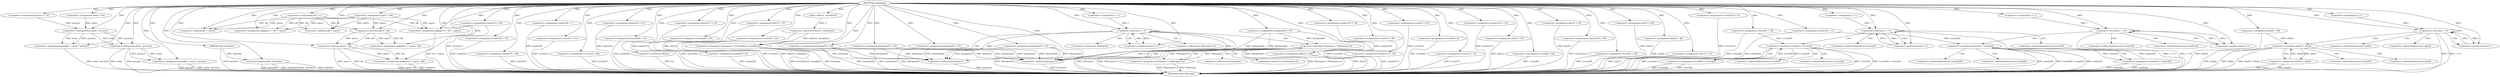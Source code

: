 digraph vwsghpgh {  
"2859245331425670567" [label = "(METHOD,vwsghpgh)" ]
"2859245331425670932" [label = "(METHOD_RETURN,void)" ]
"2859245331425670568" [label = "(PARAM,char* famwbm)" ]
"2859245331425670571" [label = "(<operator>.assignment,awim = 46)" ]
"2859245331425670575" [label = "(<operator>.assignment,gvuutnv = 32)" ]
"2859245331425670579" [label = "(<operator>.assignment,wpvtz = 69)" ]
"2859245331425670583" [label = "(<operator>.assignment,tonzlzc[0] = 13)" ]
"2859245331425670589" [label = "(<operator>.assignment,tonzlzc[1] = 64)" ]
"2859245331425670596" [label = "(<operator>.assignment,dlt = 1)" ]
"2859245331425670602" [label = "(strcpy,strcpy(qowxzjdc, famwbm))" ]
"2859245331425670605" [label = "(<operator>.assignment,gyjrcgfw = awim * gvuutnv)" ]
"2859245331425670607" [label = "(<operator>.multiplication,awim * gvuutnv)" ]
"2859245331425670610" [label = "(<operator>.assignment,tonzlzc[2] = 18)" ]
"2859245331425670615" [label = "(<operator>.assignment,eby[0] = 94)" ]
"2859245331425670620" [label = "(<operator>.assignment,gyjrcgfw = awim - gvuutnv)" ]
"2859245331425670622" [label = "(<operator>.subtraction,awim - gvuutnv)" ]
"2859245331425670625" [label = "(<operator>.assignment,vrvuxr[0] = 58)" ]
"2859245331425670630" [label = "(<operator>.assignment,tonzlzc[3] = 68)" ]
"2859245331425670635" [label = "(<operator>.assignment,wgkgpvve = dlt + wpvtz)" ]
"2859245331425670637" [label = "(<operator>.addition,dlt + wpvtz)" ]
"2859245331425670640" [label = "(<operator>.assignment,tonzlzc[4] = 7)" ]
"2859245331425670645" [label = "(<operator>.assignment,wgkgpvve = dlt + wpvtz)" ]
"2859245331425670647" [label = "(<operator>.addition,dlt + wpvtz)" ]
"2859245331425670650" [label = "(<operator>.assignment,vrvuxr[1] = 53)" ]
"2859245331425670655" [label = "(<operator>.assignment,vrvuxr[2] = 44)" ]
"2859245331425670660" [label = "(<operator>.assignment,wgkgpvve = wpvtz / dlt)" ]
"2859245331425670662" [label = "(<operator>.division,wpvtz / dlt)" ]
"2859245331425670665" [label = "(<operator>.assignment,tonzlzc[5] = 91)" ]
"2859245331425670671" [label = "(<operator>.assignment,tonzlzc[6] = 31)" ]
"2859245331425670676" [label = "(<operator>.assignment,limtepzm = (int*)calloc(5, sizeof(int)))" ]
"2859245331425670678" [label = "(<operator>.cast,(int*)calloc(5, sizeof(int)))" ]
"2859245331425670680" [label = "(calloc,calloc(5, sizeof(int)))" ]
"2859245331425670682" [label = "(<operator>.sizeOf,sizeof(int))" ]
"2859245331425670684" [label = "(<operator>.assignment,limtepzm[0] = 95)" ]
"2859245331425670689" [label = "(<operator>.assignment,wgkgpvve = wpvtz / dlt)" ]
"2859245331425670691" [label = "(<operator>.division,wpvtz / dlt)" ]
"2859245331425670694" [label = "(<operator>.assignment,limtepzm[1] = 56)" ]
"2859245331425670699" [label = "(<operator>.assignment,tonzlzc[7] = 52)" ]
"2859245331425670704" [label = "(<operator>.assignment,tonzlzc[8] = 65)" ]
"2859245331425670709" [label = "(<operator>.assignment,tonzlzc[9] = 8)" ]
"2859245331425670714" [label = "(<operator>.assignment,limtepzm[2] = 20)" ]
"2859245331425670719" [label = "(<operator>.assignment,eby[1] = 74)" ]
"2859245331425670724" [label = "(<operator>.assignment,vrvuxr[3] = 35)" ]
"2859245331425670729" [label = "(<operator>.assignment,limtepzm[3] = 72)" ]
"2859245331425670734" [label = "(<operator>.assignment,eby[2] = 100)" ]
"2859245331425670739" [label = "(<operator>.assignment,tonzlzc[10] = 18)" ]
"2859245331425670744" [label = "(<operator>.assignment,vrvuxr[4] = 80)" ]
"2859245331425670749" [label = "(<operator>.assignment,tonzlzc[11] = 20)" ]
"2859245331425670754" [label = "(<operator>.assignment,vrvuxr[5] = 87)" ]
"2859245331425670759" [label = "(<operator>.assignment,vrvuxr[6] = 6)" ]
"2859245331425670764" [label = "(<operator>.assignment,vrvuxr[7] = 41)" ]
"2859245331425670769" [label = "(<operator>.assignment,tonzlzc[12] = 15)" ]
"2859245331425670774" [label = "(<operator>.assignment,eby[3] = 81)" ]
"2859245331425670779" [label = "(<operator>.assignment,vrvuxr[8] = 64)" ]
"2859245331425670784" [label = "(<operator>.assignment,eby[4] = 50)" ]
"2859245331425670789" [label = "(<operator>.assignment,limtepzm[4] = 41)" ]
"2859245331425670794" [label = "(<operator>.assignment,tonzlzc[13] = 95)" ]
"2859245331425670799" [label = "(<operator>.assignment,vrvuxr[9] = 43)" ]
"2859245331425670804" [label = "(<operator>.assignment,eby[5] = 90)" ]
"2859245331425670809" [label = "(<operator>.assignment,eby[6] = 48)" ]
"2859245331425670816" [label = "(<operator>.assignment,i = 1)" ]
"2859245331425670819" [label = "(<operator>.lessThan,i < 5)" ]
"2859245331425670822" [label = "(<operator>.postIncrement,i++)" ]
"2859245331425670826" [label = "(<operator>.lessThan,*limtepzm < *(limtepzm+i))" ]
"2859245331425670830" [label = "(<operator>.addition,limtepzm+i)" ]
"2859245331425670834" [label = "(<operator>.assignment,*limtepzm = *(limtepzm+i))" ]
"2859245331425670838" [label = "(<operator>.addition,limtepzm+i)" ]
"2859245331425670841" [label = "(<operator>.assignment,eby[7] = 72)" ]
"2859245331425670846" [label = "(<operator>.assignment,vrvuxr[10] = 41)" ]
"2859245331425670853" [label = "(<operator>.assignment,i = 1)" ]
"2859245331425670856" [label = "(<operator>.lessThan,i < 11)" ]
"2859245331425670859" [label = "(<operator>.postIncrement,i++)" ]
"2859245331425670863" [label = "(<operator>.lessThan,vrvuxr[0] < vrvuxr[i])" ]
"2859245331425670871" [label = "(<operator>.assignment,vrvuxr[0] = vrvuxr[i])" ]
"2859245331425670880" [label = "(<operator>.assignment,i = 1)" ]
"2859245331425670883" [label = "(<operator>.lessThan,i < 14)" ]
"2859245331425670886" [label = "(<operator>.postIncrement,i++)" ]
"2859245331425670890" [label = "(<operator>.lessThan,tonzlzc[0] < tonzlzc[i])" ]
"2859245331425670898" [label = "(<operator>.assignment,tonzlzc[0] = tonzlzc[i])" ]
"2859245331425670907" [label = "(<operator>.assignment,i = 1)" ]
"2859245331425670910" [label = "(<operator>.lessThan,i < 8)" ]
"2859245331425670913" [label = "(<operator>.postIncrement,i++)" ]
"2859245331425670917" [label = "(<operator>.lessThan,eby[0] < eby[i])" ]
"2859245331425670925" [label = "(<operator>.assignment,eby[0] = eby[i])" ]
"2859245331425670827" [label = "(<operator>.indirection,*limtepzm)" ]
"2859245331425670829" [label = "(<operator>.indirection,*(limtepzm+i))" ]
"2859245331425670835" [label = "(<operator>.indirection,*limtepzm)" ]
"2859245331425670837" [label = "(<operator>.indirection,*(limtepzm+i))" ]
"2859245331425670864" [label = "(<operator>.indirectIndexAccess,vrvuxr[0])" ]
"2859245331425670867" [label = "(<operator>.indirectIndexAccess,vrvuxr[i])" ]
"2859245331425670872" [label = "(<operator>.indirectIndexAccess,vrvuxr[0])" ]
"2859245331425670875" [label = "(<operator>.indirectIndexAccess,vrvuxr[i])" ]
"2859245331425670891" [label = "(<operator>.indirectIndexAccess,tonzlzc[0])" ]
"2859245331425670894" [label = "(<operator>.indirectIndexAccess,tonzlzc[i])" ]
"2859245331425670899" [label = "(<operator>.indirectIndexAccess,tonzlzc[0])" ]
"2859245331425670902" [label = "(<operator>.indirectIndexAccess,tonzlzc[i])" ]
"2859245331425670918" [label = "(<operator>.indirectIndexAccess,eby[0])" ]
"2859245331425670921" [label = "(<operator>.indirectIndexAccess,eby[i])" ]
"2859245331425670926" [label = "(<operator>.indirectIndexAccess,eby[0])" ]
"2859245331425670929" [label = "(<operator>.indirectIndexAccess,eby[i])" ]
  "2859245331425670709" -> "2859245331425670932"  [ label = "DDG: tonzlzc[9]"] 
  "2859245331425670826" -> "2859245331425670932"  [ label = "DDG: *limtepzm < *(limtepzm+i)"] 
  "2859245331425670890" -> "2859245331425670932"  [ label = "DDG: tonzlzc[0]"] 
  "2859245331425670622" -> "2859245331425670932"  [ label = "DDG: awim"] 
  "2859245331425670883" -> "2859245331425670932"  [ label = "DDG: i < 14"] 
  "2859245331425670620" -> "2859245331425670932"  [ label = "DDG: gyjrcgfw"] 
  "2859245331425670671" -> "2859245331425670932"  [ label = "DDG: tonzlzc[6]"] 
  "2859245331425670676" -> "2859245331425670932"  [ label = "DDG: (int*)calloc(5, sizeof(int))"] 
  "2859245331425670834" -> "2859245331425670932"  [ label = "DDG: *(limtepzm+i)"] 
  "2859245331425670691" -> "2859245331425670932"  [ label = "DDG: wpvtz"] 
  "2859245331425670764" -> "2859245331425670932"  [ label = "DDG: vrvuxr[7]"] 
  "2859245331425670826" -> "2859245331425670932"  [ label = "DDG: *limtepzm"] 
  "2859245331425670784" -> "2859245331425670932"  [ label = "DDG: eby[4]"] 
  "2859245331425670898" -> "2859245331425670932"  [ label = "DDG: tonzlzc[i]"] 
  "2859245331425670863" -> "2859245331425670932"  [ label = "DDG: vrvuxr[0]"] 
  "2859245331425670694" -> "2859245331425670932"  [ label = "DDG: limtepzm[1]"] 
  "2859245331425670650" -> "2859245331425670932"  [ label = "DDG: vrvuxr[1]"] 
  "2859245331425670724" -> "2859245331425670932"  [ label = "DDG: vrvuxr[3]"] 
  "2859245331425670684" -> "2859245331425670932"  [ label = "DDG: limtepzm[0]"] 
  "2859245331425670583" -> "2859245331425670932"  [ label = "DDG: tonzlzc[0]"] 
  "2859245331425670739" -> "2859245331425670932"  [ label = "DDG: tonzlzc[10]"] 
  "2859245331425670779" -> "2859245331425670932"  [ label = "DDG: vrvuxr[8]"] 
  "2859245331425670704" -> "2859245331425670932"  [ label = "DDG: tonzlzc[8]"] 
  "2859245331425670925" -> "2859245331425670932"  [ label = "DDG: eby[0]"] 
  "2859245331425670774" -> "2859245331425670932"  [ label = "DDG: eby[3]"] 
  "2859245331425670676" -> "2859245331425670932"  [ label = "DDG: limtepzm"] 
  "2859245331425670890" -> "2859245331425670932"  [ label = "DDG: tonzlzc[0] < tonzlzc[i]"] 
  "2859245331425670691" -> "2859245331425670932"  [ label = "DDG: dlt"] 
  "2859245331425670925" -> "2859245331425670932"  [ label = "DDG: eby[i]"] 
  "2859245331425670863" -> "2859245331425670932"  [ label = "DDG: vrvuxr[0] < vrvuxr[i]"] 
  "2859245331425670682" -> "2859245331425670932"  [ label = "DDG: int"] 
  "2859245331425670856" -> "2859245331425670932"  [ label = "DDG: i < 11"] 
  "2859245331425670834" -> "2859245331425670932"  [ label = "DDG: *limtepzm"] 
  "2859245331425670863" -> "2859245331425670932"  [ label = "DDG: vrvuxr[i]"] 
  "2859245331425670910" -> "2859245331425670932"  [ label = "DDG: i"] 
  "2859245331425670610" -> "2859245331425670932"  [ label = "DDG: tonzlzc[2]"] 
  "2859245331425670734" -> "2859245331425670932"  [ label = "DDG: eby[2]"] 
  "2859245331425670645" -> "2859245331425670932"  [ label = "DDG: dlt + wpvtz"] 
  "2859245331425670917" -> "2859245331425670932"  [ label = "DDG: eby[0]"] 
  "2859245331425670917" -> "2859245331425670932"  [ label = "DDG: eby[i]"] 
  "2859245331425670602" -> "2859245331425670932"  [ label = "DDG: strcpy(qowxzjdc, famwbm)"] 
  "2859245331425670809" -> "2859245331425670932"  [ label = "DDG: eby[6]"] 
  "2859245331425670615" -> "2859245331425670932"  [ label = "DDG: eby[0]"] 
  "2859245331425670729" -> "2859245331425670932"  [ label = "DDG: limtepzm[3]"] 
  "2859245331425670665" -> "2859245331425670932"  [ label = "DDG: tonzlzc[5]"] 
  "2859245331425670871" -> "2859245331425670932"  [ label = "DDG: vrvuxr[i]"] 
  "2859245331425670871" -> "2859245331425670932"  [ label = "DDG: vrvuxr[0]"] 
  "2859245331425670838" -> "2859245331425670932"  [ label = "DDG: limtepzm"] 
  "2859245331425670699" -> "2859245331425670932"  [ label = "DDG: tonzlzc[7]"] 
  "2859245331425670769" -> "2859245331425670932"  [ label = "DDG: tonzlzc[12]"] 
  "2859245331425670898" -> "2859245331425670932"  [ label = "DDG: tonzlzc[0]"] 
  "2859245331425670830" -> "2859245331425670932"  [ label = "DDG: limtepzm"] 
  "2859245331425670846" -> "2859245331425670932"  [ label = "DDG: vrvuxr[10]"] 
  "2859245331425670602" -> "2859245331425670932"  [ label = "DDG: famwbm"] 
  "2859245331425670754" -> "2859245331425670932"  [ label = "DDG: vrvuxr[5]"] 
  "2859245331425670640" -> "2859245331425670932"  [ label = "DDG: tonzlzc[4]"] 
  "2859245331425670841" -> "2859245331425670932"  [ label = "DDG: eby[7]"] 
  "2859245331425670759" -> "2859245331425670932"  [ label = "DDG: vrvuxr[6]"] 
  "2859245331425670826" -> "2859245331425670932"  [ label = "DDG: *(limtepzm+i)"] 
  "2859245331425670719" -> "2859245331425670932"  [ label = "DDG: eby[1]"] 
  "2859245331425670804" -> "2859245331425670932"  [ label = "DDG: eby[5]"] 
  "2859245331425670910" -> "2859245331425670932"  [ label = "DDG: i < 8"] 
  "2859245331425670678" -> "2859245331425670932"  [ label = "DDG: calloc(5, sizeof(int))"] 
  "2859245331425670620" -> "2859245331425670932"  [ label = "DDG: awim - gvuutnv"] 
  "2859245331425670714" -> "2859245331425670932"  [ label = "DDG: limtepzm[2]"] 
  "2859245331425670605" -> "2859245331425670932"  [ label = "DDG: awim * gvuutnv"] 
  "2859245331425670819" -> "2859245331425670932"  [ label = "DDG: i < 5"] 
  "2859245331425670602" -> "2859245331425670932"  [ label = "DDG: qowxzjdc"] 
  "2859245331425670689" -> "2859245331425670932"  [ label = "DDG: wpvtz / dlt"] 
  "2859245331425670749" -> "2859245331425670932"  [ label = "DDG: tonzlzc[11]"] 
  "2859245331425670568" -> "2859245331425670932"  [ label = "DDG: famwbm"] 
  "2859245331425670625" -> "2859245331425670932"  [ label = "DDG: vrvuxr[0]"] 
  "2859245331425670799" -> "2859245331425670932"  [ label = "DDG: vrvuxr[9]"] 
  "2859245331425670789" -> "2859245331425670932"  [ label = "DDG: limtepzm[4]"] 
  "2859245331425670589" -> "2859245331425670932"  [ label = "DDG: tonzlzc[1]"] 
  "2859245331425670630" -> "2859245331425670932"  [ label = "DDG: tonzlzc[3]"] 
  "2859245331425670655" -> "2859245331425670932"  [ label = "DDG: vrvuxr[2]"] 
  "2859245331425670794" -> "2859245331425670932"  [ label = "DDG: tonzlzc[13]"] 
  "2859245331425670917" -> "2859245331425670932"  [ label = "DDG: eby[0] < eby[i]"] 
  "2859245331425670744" -> "2859245331425670932"  [ label = "DDG: vrvuxr[4]"] 
  "2859245331425670689" -> "2859245331425670932"  [ label = "DDG: wgkgpvve"] 
  "2859245331425670622" -> "2859245331425670932"  [ label = "DDG: gvuutnv"] 
  "2859245331425670890" -> "2859245331425670932"  [ label = "DDG: tonzlzc[i]"] 
  "2859245331425670567" -> "2859245331425670568"  [ label = "DDG: "] 
  "2859245331425670567" -> "2859245331425670571"  [ label = "DDG: "] 
  "2859245331425670567" -> "2859245331425670575"  [ label = "DDG: "] 
  "2859245331425670567" -> "2859245331425670579"  [ label = "DDG: "] 
  "2859245331425670567" -> "2859245331425670583"  [ label = "DDG: "] 
  "2859245331425670567" -> "2859245331425670589"  [ label = "DDG: "] 
  "2859245331425670567" -> "2859245331425670596"  [ label = "DDG: "] 
  "2859245331425670567" -> "2859245331425670602"  [ label = "DDG: "] 
  "2859245331425670568" -> "2859245331425670602"  [ label = "DDG: famwbm"] 
  "2859245331425670607" -> "2859245331425670605"  [ label = "DDG: awim"] 
  "2859245331425670607" -> "2859245331425670605"  [ label = "DDG: gvuutnv"] 
  "2859245331425670567" -> "2859245331425670605"  [ label = "DDG: "] 
  "2859245331425670571" -> "2859245331425670607"  [ label = "DDG: awim"] 
  "2859245331425670567" -> "2859245331425670607"  [ label = "DDG: "] 
  "2859245331425670575" -> "2859245331425670607"  [ label = "DDG: gvuutnv"] 
  "2859245331425670567" -> "2859245331425670610"  [ label = "DDG: "] 
  "2859245331425670567" -> "2859245331425670615"  [ label = "DDG: "] 
  "2859245331425670622" -> "2859245331425670620"  [ label = "DDG: awim"] 
  "2859245331425670622" -> "2859245331425670620"  [ label = "DDG: gvuutnv"] 
  "2859245331425670567" -> "2859245331425670620"  [ label = "DDG: "] 
  "2859245331425670607" -> "2859245331425670622"  [ label = "DDG: awim"] 
  "2859245331425670567" -> "2859245331425670622"  [ label = "DDG: "] 
  "2859245331425670607" -> "2859245331425670622"  [ label = "DDG: gvuutnv"] 
  "2859245331425670567" -> "2859245331425670625"  [ label = "DDG: "] 
  "2859245331425670567" -> "2859245331425670630"  [ label = "DDG: "] 
  "2859245331425670596" -> "2859245331425670635"  [ label = "DDG: dlt"] 
  "2859245331425670567" -> "2859245331425670635"  [ label = "DDG: "] 
  "2859245331425670579" -> "2859245331425670635"  [ label = "DDG: wpvtz"] 
  "2859245331425670596" -> "2859245331425670637"  [ label = "DDG: dlt"] 
  "2859245331425670567" -> "2859245331425670637"  [ label = "DDG: "] 
  "2859245331425670579" -> "2859245331425670637"  [ label = "DDG: wpvtz"] 
  "2859245331425670567" -> "2859245331425670640"  [ label = "DDG: "] 
  "2859245331425670567" -> "2859245331425670645"  [ label = "DDG: "] 
  "2859245331425670596" -> "2859245331425670645"  [ label = "DDG: dlt"] 
  "2859245331425670579" -> "2859245331425670645"  [ label = "DDG: wpvtz"] 
  "2859245331425670567" -> "2859245331425670647"  [ label = "DDG: "] 
  "2859245331425670596" -> "2859245331425670647"  [ label = "DDG: dlt"] 
  "2859245331425670579" -> "2859245331425670647"  [ label = "DDG: wpvtz"] 
  "2859245331425670567" -> "2859245331425670650"  [ label = "DDG: "] 
  "2859245331425670567" -> "2859245331425670655"  [ label = "DDG: "] 
  "2859245331425670662" -> "2859245331425670660"  [ label = "DDG: wpvtz"] 
  "2859245331425670662" -> "2859245331425670660"  [ label = "DDG: dlt"] 
  "2859245331425670567" -> "2859245331425670660"  [ label = "DDG: "] 
  "2859245331425670567" -> "2859245331425670662"  [ label = "DDG: "] 
  "2859245331425670579" -> "2859245331425670662"  [ label = "DDG: wpvtz"] 
  "2859245331425670596" -> "2859245331425670662"  [ label = "DDG: dlt"] 
  "2859245331425670567" -> "2859245331425670665"  [ label = "DDG: "] 
  "2859245331425670567" -> "2859245331425670671"  [ label = "DDG: "] 
  "2859245331425670678" -> "2859245331425670676"  [ label = "DDG: calloc(5, sizeof(int))"] 
  "2859245331425670567" -> "2859245331425670676"  [ label = "DDG: "] 
  "2859245331425670680" -> "2859245331425670678"  [ label = "DDG: 5"] 
  "2859245331425670567" -> "2859245331425670680"  [ label = "DDG: "] 
  "2859245331425670567" -> "2859245331425670682"  [ label = "DDG: "] 
  "2859245331425670567" -> "2859245331425670684"  [ label = "DDG: "] 
  "2859245331425670691" -> "2859245331425670689"  [ label = "DDG: wpvtz"] 
  "2859245331425670691" -> "2859245331425670689"  [ label = "DDG: dlt"] 
  "2859245331425670567" -> "2859245331425670689"  [ label = "DDG: "] 
  "2859245331425670662" -> "2859245331425670691"  [ label = "DDG: wpvtz"] 
  "2859245331425670567" -> "2859245331425670691"  [ label = "DDG: "] 
  "2859245331425670662" -> "2859245331425670691"  [ label = "DDG: dlt"] 
  "2859245331425670567" -> "2859245331425670694"  [ label = "DDG: "] 
  "2859245331425670567" -> "2859245331425670699"  [ label = "DDG: "] 
  "2859245331425670567" -> "2859245331425670704"  [ label = "DDG: "] 
  "2859245331425670567" -> "2859245331425670709"  [ label = "DDG: "] 
  "2859245331425670567" -> "2859245331425670714"  [ label = "DDG: "] 
  "2859245331425670567" -> "2859245331425670719"  [ label = "DDG: "] 
  "2859245331425670567" -> "2859245331425670724"  [ label = "DDG: "] 
  "2859245331425670567" -> "2859245331425670729"  [ label = "DDG: "] 
  "2859245331425670567" -> "2859245331425670734"  [ label = "DDG: "] 
  "2859245331425670567" -> "2859245331425670739"  [ label = "DDG: "] 
  "2859245331425670567" -> "2859245331425670744"  [ label = "DDG: "] 
  "2859245331425670567" -> "2859245331425670749"  [ label = "DDG: "] 
  "2859245331425670567" -> "2859245331425670754"  [ label = "DDG: "] 
  "2859245331425670567" -> "2859245331425670759"  [ label = "DDG: "] 
  "2859245331425670567" -> "2859245331425670764"  [ label = "DDG: "] 
  "2859245331425670567" -> "2859245331425670769"  [ label = "DDG: "] 
  "2859245331425670567" -> "2859245331425670774"  [ label = "DDG: "] 
  "2859245331425670567" -> "2859245331425670779"  [ label = "DDG: "] 
  "2859245331425670567" -> "2859245331425670784"  [ label = "DDG: "] 
  "2859245331425670567" -> "2859245331425670789"  [ label = "DDG: "] 
  "2859245331425670567" -> "2859245331425670794"  [ label = "DDG: "] 
  "2859245331425670567" -> "2859245331425670799"  [ label = "DDG: "] 
  "2859245331425670567" -> "2859245331425670804"  [ label = "DDG: "] 
  "2859245331425670567" -> "2859245331425670809"  [ label = "DDG: "] 
  "2859245331425670567" -> "2859245331425670816"  [ label = "DDG: "] 
  "2859245331425670822" -> "2859245331425670819"  [ label = "DDG: i"] 
  "2859245331425670816" -> "2859245331425670819"  [ label = "DDG: i"] 
  "2859245331425670567" -> "2859245331425670819"  [ label = "DDG: "] 
  "2859245331425670567" -> "2859245331425670822"  [ label = "DDG: "] 
  "2859245331425670819" -> "2859245331425670822"  [ label = "DDG: i"] 
  "2859245331425670684" -> "2859245331425670826"  [ label = "DDG: limtepzm[0]"] 
  "2859245331425670834" -> "2859245331425670826"  [ label = "DDG: *limtepzm"] 
  "2859245331425670694" -> "2859245331425670830"  [ label = "DDG: limtepzm[1]"] 
  "2859245331425670684" -> "2859245331425670830"  [ label = "DDG: limtepzm[0]"] 
  "2859245331425670676" -> "2859245331425670830"  [ label = "DDG: limtepzm"] 
  "2859245331425670729" -> "2859245331425670830"  [ label = "DDG: limtepzm[3]"] 
  "2859245331425670714" -> "2859245331425670830"  [ label = "DDG: limtepzm[2]"] 
  "2859245331425670789" -> "2859245331425670830"  [ label = "DDG: limtepzm[4]"] 
  "2859245331425670567" -> "2859245331425670830"  [ label = "DDG: "] 
  "2859245331425670819" -> "2859245331425670830"  [ label = "DDG: i"] 
  "2859245331425670826" -> "2859245331425670834"  [ label = "DDG: *(limtepzm+i)"] 
  "2859245331425670694" -> "2859245331425670838"  [ label = "DDG: limtepzm[1]"] 
  "2859245331425670684" -> "2859245331425670838"  [ label = "DDG: limtepzm[0]"] 
  "2859245331425670729" -> "2859245331425670838"  [ label = "DDG: limtepzm[3]"] 
  "2859245331425670714" -> "2859245331425670838"  [ label = "DDG: limtepzm[2]"] 
  "2859245331425670789" -> "2859245331425670838"  [ label = "DDG: limtepzm[4]"] 
  "2859245331425670567" -> "2859245331425670838"  [ label = "DDG: "] 
  "2859245331425670676" -> "2859245331425670838"  [ label = "DDG: limtepzm"] 
  "2859245331425670819" -> "2859245331425670838"  [ label = "DDG: i"] 
  "2859245331425670567" -> "2859245331425670841"  [ label = "DDG: "] 
  "2859245331425670567" -> "2859245331425670846"  [ label = "DDG: "] 
  "2859245331425670567" -> "2859245331425670853"  [ label = "DDG: "] 
  "2859245331425670853" -> "2859245331425670856"  [ label = "DDG: i"] 
  "2859245331425670859" -> "2859245331425670856"  [ label = "DDG: i"] 
  "2859245331425670567" -> "2859245331425670856"  [ label = "DDG: "] 
  "2859245331425670856" -> "2859245331425670859"  [ label = "DDG: i"] 
  "2859245331425670567" -> "2859245331425670859"  [ label = "DDG: "] 
  "2859245331425670871" -> "2859245331425670863"  [ label = "DDG: vrvuxr[0]"] 
  "2859245331425670625" -> "2859245331425670863"  [ label = "DDG: vrvuxr[0]"] 
  "2859245331425670863" -> "2859245331425670871"  [ label = "DDG: vrvuxr[i]"] 
  "2859245331425670567" -> "2859245331425670880"  [ label = "DDG: "] 
  "2859245331425670886" -> "2859245331425670883"  [ label = "DDG: i"] 
  "2859245331425670880" -> "2859245331425670883"  [ label = "DDG: i"] 
  "2859245331425670567" -> "2859245331425670883"  [ label = "DDG: "] 
  "2859245331425670883" -> "2859245331425670886"  [ label = "DDG: i"] 
  "2859245331425670567" -> "2859245331425670886"  [ label = "DDG: "] 
  "2859245331425670583" -> "2859245331425670890"  [ label = "DDG: tonzlzc[0]"] 
  "2859245331425670898" -> "2859245331425670890"  [ label = "DDG: tonzlzc[0]"] 
  "2859245331425670890" -> "2859245331425670898"  [ label = "DDG: tonzlzc[i]"] 
  "2859245331425670567" -> "2859245331425670907"  [ label = "DDG: "] 
  "2859245331425670913" -> "2859245331425670910"  [ label = "DDG: i"] 
  "2859245331425670907" -> "2859245331425670910"  [ label = "DDG: i"] 
  "2859245331425670567" -> "2859245331425670910"  [ label = "DDG: "] 
  "2859245331425670910" -> "2859245331425670913"  [ label = "DDG: i"] 
  "2859245331425670567" -> "2859245331425670913"  [ label = "DDG: "] 
  "2859245331425670925" -> "2859245331425670917"  [ label = "DDG: eby[0]"] 
  "2859245331425670615" -> "2859245331425670917"  [ label = "DDG: eby[0]"] 
  "2859245331425670917" -> "2859245331425670925"  [ label = "DDG: eby[i]"] 
  "2859245331425670819" -> "2859245331425670819"  [ label = "CDG: "] 
  "2859245331425670819" -> "2859245331425670822"  [ label = "CDG: "] 
  "2859245331425670819" -> "2859245331425670829"  [ label = "CDG: "] 
  "2859245331425670819" -> "2859245331425670827"  [ label = "CDG: "] 
  "2859245331425670819" -> "2859245331425670830"  [ label = "CDG: "] 
  "2859245331425670819" -> "2859245331425670826"  [ label = "CDG: "] 
  "2859245331425670826" -> "2859245331425670837"  [ label = "CDG: "] 
  "2859245331425670826" -> "2859245331425670835"  [ label = "CDG: "] 
  "2859245331425670826" -> "2859245331425670838"  [ label = "CDG: "] 
  "2859245331425670826" -> "2859245331425670834"  [ label = "CDG: "] 
  "2859245331425670856" -> "2859245331425670863"  [ label = "CDG: "] 
  "2859245331425670856" -> "2859245331425670859"  [ label = "CDG: "] 
  "2859245331425670856" -> "2859245331425670856"  [ label = "CDG: "] 
  "2859245331425670856" -> "2859245331425670867"  [ label = "CDG: "] 
  "2859245331425670856" -> "2859245331425670864"  [ label = "CDG: "] 
  "2859245331425670863" -> "2859245331425670871"  [ label = "CDG: "] 
  "2859245331425670863" -> "2859245331425670875"  [ label = "CDG: "] 
  "2859245331425670863" -> "2859245331425670872"  [ label = "CDG: "] 
  "2859245331425670883" -> "2859245331425670883"  [ label = "CDG: "] 
  "2859245331425670883" -> "2859245331425670886"  [ label = "CDG: "] 
  "2859245331425670883" -> "2859245331425670891"  [ label = "CDG: "] 
  "2859245331425670883" -> "2859245331425670894"  [ label = "CDG: "] 
  "2859245331425670883" -> "2859245331425670890"  [ label = "CDG: "] 
  "2859245331425670890" -> "2859245331425670899"  [ label = "CDG: "] 
  "2859245331425670890" -> "2859245331425670902"  [ label = "CDG: "] 
  "2859245331425670890" -> "2859245331425670898"  [ label = "CDG: "] 
  "2859245331425670910" -> "2859245331425670910"  [ label = "CDG: "] 
  "2859245331425670910" -> "2859245331425670917"  [ label = "CDG: "] 
  "2859245331425670910" -> "2859245331425670913"  [ label = "CDG: "] 
  "2859245331425670910" -> "2859245331425670918"  [ label = "CDG: "] 
  "2859245331425670910" -> "2859245331425670921"  [ label = "CDG: "] 
  "2859245331425670917" -> "2859245331425670925"  [ label = "CDG: "] 
  "2859245331425670917" -> "2859245331425670926"  [ label = "CDG: "] 
  "2859245331425670917" -> "2859245331425670929"  [ label = "CDG: "] 
}
